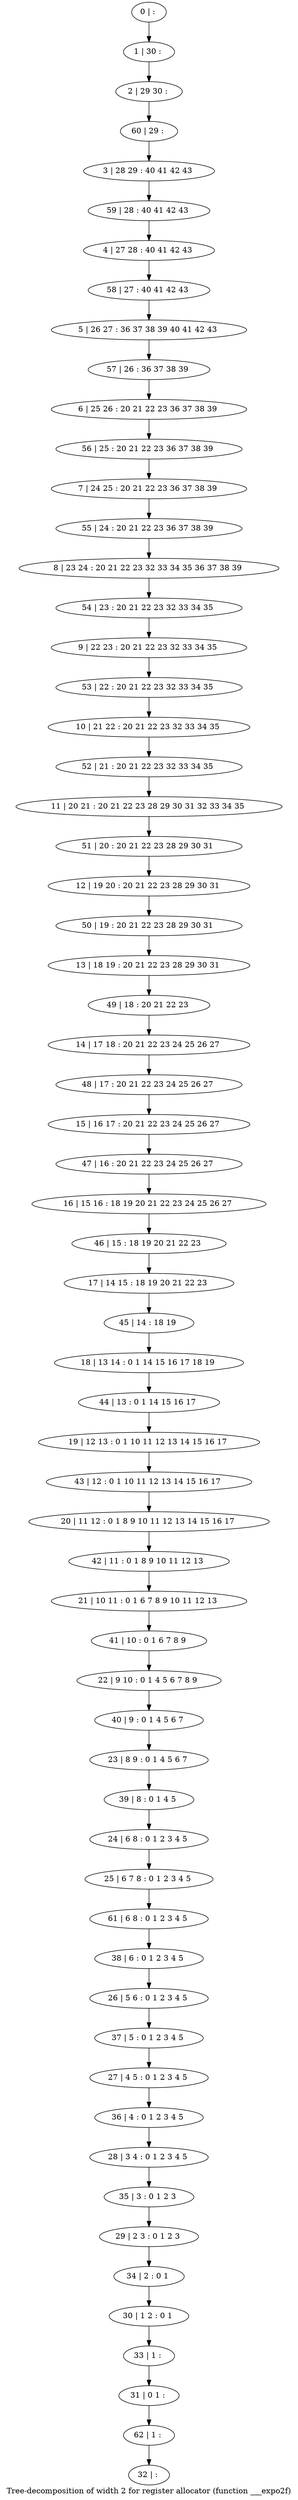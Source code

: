 digraph G {
graph [label="Tree-decomposition of width 2 for register allocator (function ___expo2f)"]
0[label="0 | : "];
1[label="1 | 30 : "];
2[label="2 | 29 30 : "];
3[label="3 | 28 29 : 40 41 42 43 "];
4[label="4 | 27 28 : 40 41 42 43 "];
5[label="5 | 26 27 : 36 37 38 39 40 41 42 43 "];
6[label="6 | 25 26 : 20 21 22 23 36 37 38 39 "];
7[label="7 | 24 25 : 20 21 22 23 36 37 38 39 "];
8[label="8 | 23 24 : 20 21 22 23 32 33 34 35 36 37 38 39 "];
9[label="9 | 22 23 : 20 21 22 23 32 33 34 35 "];
10[label="10 | 21 22 : 20 21 22 23 32 33 34 35 "];
11[label="11 | 20 21 : 20 21 22 23 28 29 30 31 32 33 34 35 "];
12[label="12 | 19 20 : 20 21 22 23 28 29 30 31 "];
13[label="13 | 18 19 : 20 21 22 23 28 29 30 31 "];
14[label="14 | 17 18 : 20 21 22 23 24 25 26 27 "];
15[label="15 | 16 17 : 20 21 22 23 24 25 26 27 "];
16[label="16 | 15 16 : 18 19 20 21 22 23 24 25 26 27 "];
17[label="17 | 14 15 : 18 19 20 21 22 23 "];
18[label="18 | 13 14 : 0 1 14 15 16 17 18 19 "];
19[label="19 | 12 13 : 0 1 10 11 12 13 14 15 16 17 "];
20[label="20 | 11 12 : 0 1 8 9 10 11 12 13 14 15 16 17 "];
21[label="21 | 10 11 : 0 1 6 7 8 9 10 11 12 13 "];
22[label="22 | 9 10 : 0 1 4 5 6 7 8 9 "];
23[label="23 | 8 9 : 0 1 4 5 6 7 "];
24[label="24 | 6 8 : 0 1 2 3 4 5 "];
25[label="25 | 6 7 8 : 0 1 2 3 4 5 "];
26[label="26 | 5 6 : 0 1 2 3 4 5 "];
27[label="27 | 4 5 : 0 1 2 3 4 5 "];
28[label="28 | 3 4 : 0 1 2 3 4 5 "];
29[label="29 | 2 3 : 0 1 2 3 "];
30[label="30 | 1 2 : 0 1 "];
31[label="31 | 0 1 : "];
32[label="32 | : "];
33[label="33 | 1 : "];
34[label="34 | 2 : 0 1 "];
35[label="35 | 3 : 0 1 2 3 "];
36[label="36 | 4 : 0 1 2 3 4 5 "];
37[label="37 | 5 : 0 1 2 3 4 5 "];
38[label="38 | 6 : 0 1 2 3 4 5 "];
39[label="39 | 8 : 0 1 4 5 "];
40[label="40 | 9 : 0 1 4 5 6 7 "];
41[label="41 | 10 : 0 1 6 7 8 9 "];
42[label="42 | 11 : 0 1 8 9 10 11 12 13 "];
43[label="43 | 12 : 0 1 10 11 12 13 14 15 16 17 "];
44[label="44 | 13 : 0 1 14 15 16 17 "];
45[label="45 | 14 : 18 19 "];
46[label="46 | 15 : 18 19 20 21 22 23 "];
47[label="47 | 16 : 20 21 22 23 24 25 26 27 "];
48[label="48 | 17 : 20 21 22 23 24 25 26 27 "];
49[label="49 | 18 : 20 21 22 23 "];
50[label="50 | 19 : 20 21 22 23 28 29 30 31 "];
51[label="51 | 20 : 20 21 22 23 28 29 30 31 "];
52[label="52 | 21 : 20 21 22 23 32 33 34 35 "];
53[label="53 | 22 : 20 21 22 23 32 33 34 35 "];
54[label="54 | 23 : 20 21 22 23 32 33 34 35 "];
55[label="55 | 24 : 20 21 22 23 36 37 38 39 "];
56[label="56 | 25 : 20 21 22 23 36 37 38 39 "];
57[label="57 | 26 : 36 37 38 39 "];
58[label="58 | 27 : 40 41 42 43 "];
59[label="59 | 28 : 40 41 42 43 "];
60[label="60 | 29 : "];
61[label="61 | 6 8 : 0 1 2 3 4 5 "];
62[label="62 | 1 : "];
0->1 ;
1->2 ;
24->25 ;
33->31 ;
30->33 ;
34->30 ;
29->34 ;
35->29 ;
28->35 ;
36->28 ;
27->36 ;
37->27 ;
26->37 ;
38->26 ;
39->24 ;
23->39 ;
40->23 ;
22->40 ;
41->22 ;
21->41 ;
42->21 ;
20->42 ;
43->20 ;
19->43 ;
44->19 ;
18->44 ;
45->18 ;
17->45 ;
46->17 ;
16->46 ;
47->16 ;
15->47 ;
48->15 ;
14->48 ;
49->14 ;
13->49 ;
50->13 ;
12->50 ;
51->12 ;
11->51 ;
52->11 ;
10->52 ;
53->10 ;
9->53 ;
54->9 ;
8->54 ;
55->8 ;
7->55 ;
56->7 ;
6->56 ;
57->6 ;
5->57 ;
58->5 ;
4->58 ;
59->4 ;
3->59 ;
60->3 ;
2->60 ;
61->38 ;
25->61 ;
62->32 ;
31->62 ;
}
